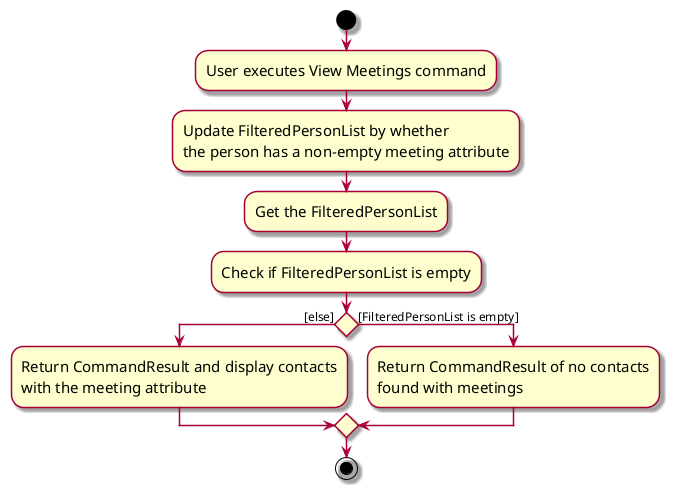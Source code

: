 @startuml
skin rose
skinparam ActivityFontSize 15
skinparam ArrowFontSize 12
start
:User executes View Meetings command;

'Since the beta syntax does not support placing the condition outside the
'diamond we place it as the true branch instead.

:Update FilteredPersonList by whether
the person has a non-empty meeting attribute;
:Get the FilteredPersonList;
:Check if FilteredPersonList is empty;
if () then ([else])
    :Return CommandResult and display contacts
    with the meeting attribute;
else ([FilteredPersonList is empty])
    :Return CommandResult of no contacts
    found with meetings;
endif
stop
@enduml
